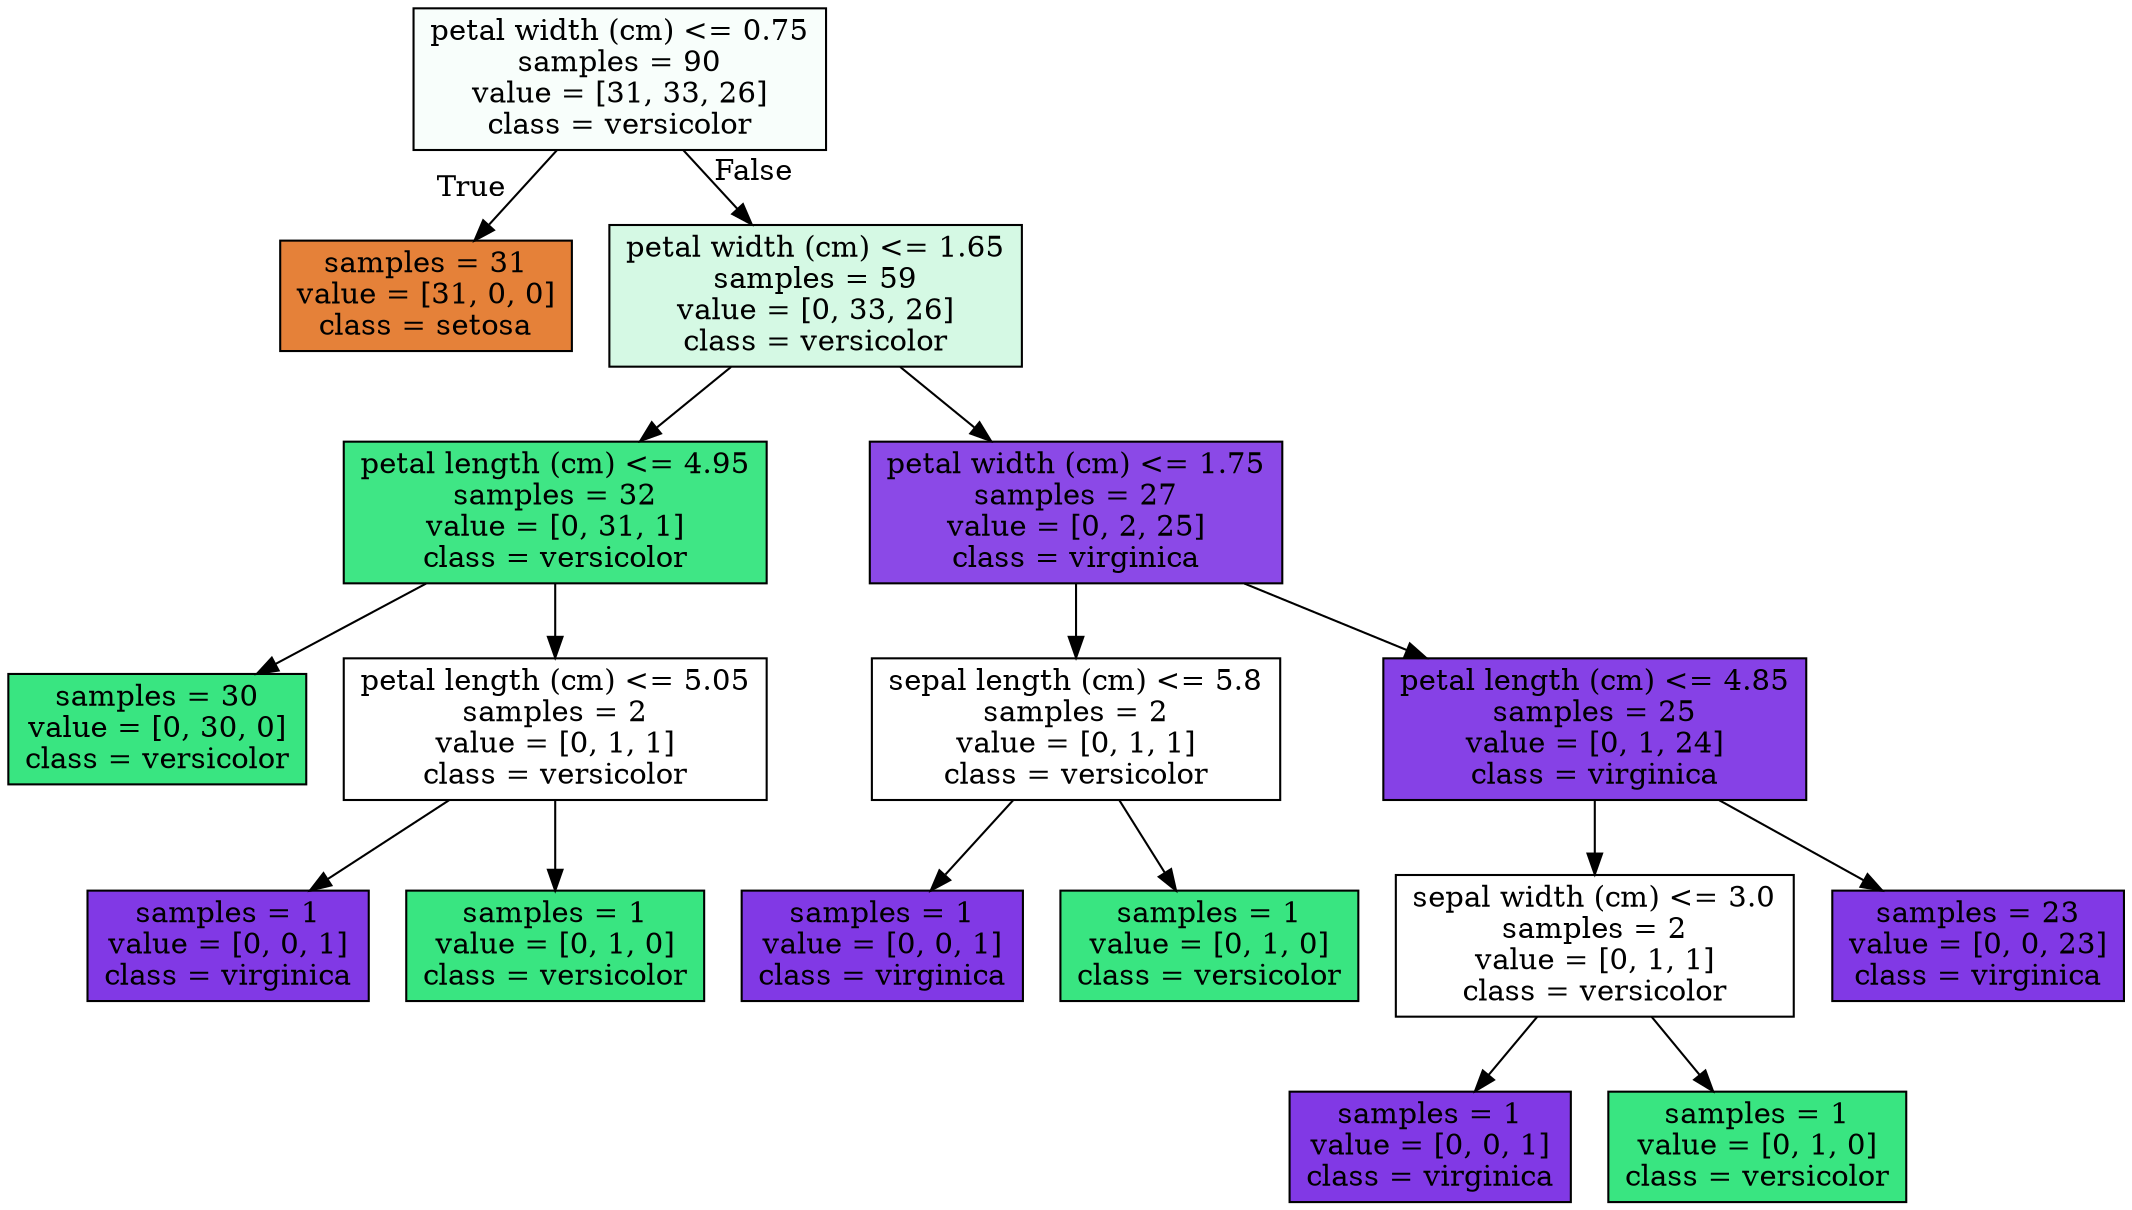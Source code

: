 digraph Tree {
node [shape=box, style="filled", color="black"] ;
0 [label="petal width (cm) <= 0.75\nsamples = 90\nvalue = [31, 33, 26]\nclass = versicolor", fillcolor="#f8fefb"] ;
1 [label="samples = 31\nvalue = [31, 0, 0]\nclass = setosa", fillcolor="#e58139"] ;
0 -> 1 [labeldistance=2.5, labelangle=45, headlabel="True"] ;
2 [label="petal width (cm) <= 1.65\nsamples = 59\nvalue = [0, 33, 26]\nclass = versicolor", fillcolor="#d5f9e4"] ;
0 -> 2 [labeldistance=2.5, labelangle=-45, headlabel="False"] ;
3 [label="petal length (cm) <= 4.95\nsamples = 32\nvalue = [0, 31, 1]\nclass = versicolor", fillcolor="#3fe685"] ;
2 -> 3 ;
4 [label="samples = 30\nvalue = [0, 30, 0]\nclass = versicolor", fillcolor="#39e581"] ;
3 -> 4 ;
5 [label="petal length (cm) <= 5.05\nsamples = 2\nvalue = [0, 1, 1]\nclass = versicolor", fillcolor="#ffffff"] ;
3 -> 5 ;
6 [label="samples = 1\nvalue = [0, 0, 1]\nclass = virginica", fillcolor="#8139e5"] ;
5 -> 6 ;
7 [label="samples = 1\nvalue = [0, 1, 0]\nclass = versicolor", fillcolor="#39e581"] ;
5 -> 7 ;
8 [label="petal width (cm) <= 1.75\nsamples = 27\nvalue = [0, 2, 25]\nclass = virginica", fillcolor="#8b49e7"] ;
2 -> 8 ;
9 [label="sepal length (cm) <= 5.8\nsamples = 2\nvalue = [0, 1, 1]\nclass = versicolor", fillcolor="#ffffff"] ;
8 -> 9 ;
10 [label="samples = 1\nvalue = [0, 0, 1]\nclass = virginica", fillcolor="#8139e5"] ;
9 -> 10 ;
11 [label="samples = 1\nvalue = [0, 1, 0]\nclass = versicolor", fillcolor="#39e581"] ;
9 -> 11 ;
12 [label="petal length (cm) <= 4.85\nsamples = 25\nvalue = [0, 1, 24]\nclass = virginica", fillcolor="#8641e6"] ;
8 -> 12 ;
13 [label="sepal width (cm) <= 3.0\nsamples = 2\nvalue = [0, 1, 1]\nclass = versicolor", fillcolor="#ffffff"] ;
12 -> 13 ;
14 [label="samples = 1\nvalue = [0, 0, 1]\nclass = virginica", fillcolor="#8139e5"] ;
13 -> 14 ;
15 [label="samples = 1\nvalue = [0, 1, 0]\nclass = versicolor", fillcolor="#39e581"] ;
13 -> 15 ;
16 [label="samples = 23\nvalue = [0, 0, 23]\nclass = virginica", fillcolor="#8139e5"] ;
12 -> 16 ;
}